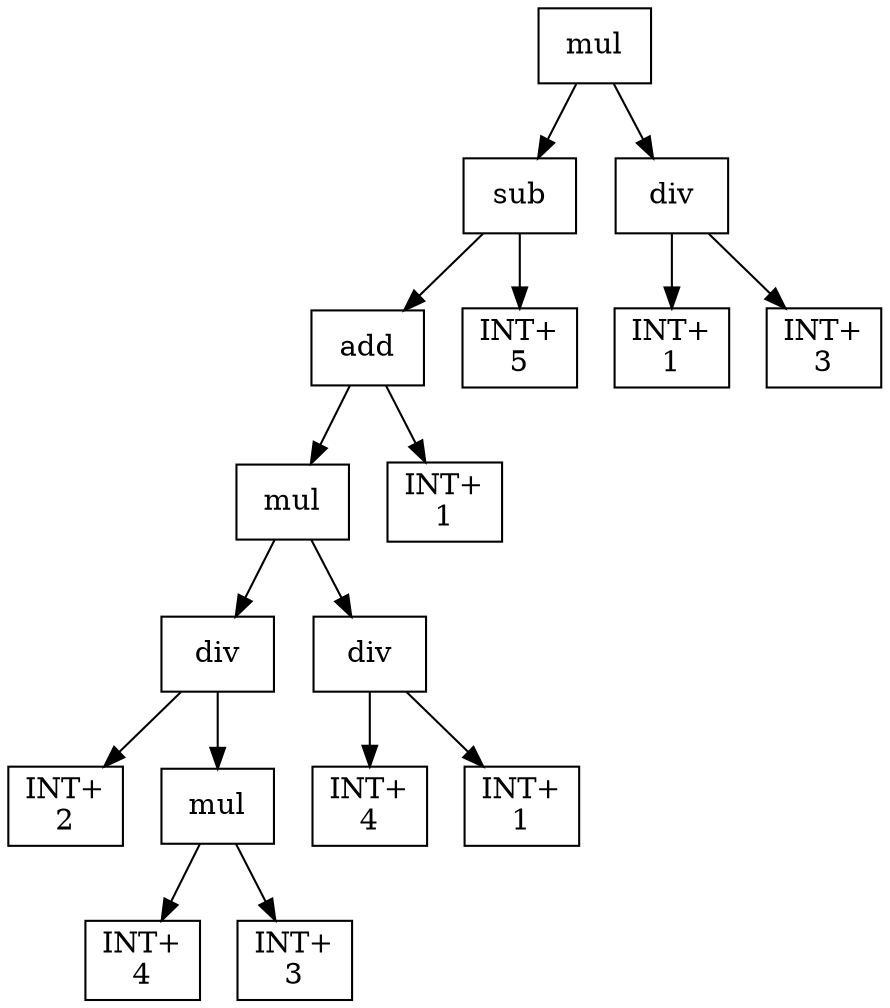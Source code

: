 digraph expr {
  node [shape=box];
  n1 [label="mul"];
  n2 [label="sub"];
  n3 [label="add"];
  n4 [label="mul"];
  n5 [label="div"];
  n6 [label="INT+\n2"];
  n7 [label="mul"];
  n8 [label="INT+\n4"];
  n9 [label="INT+\n3"];
  n7 -> n8;
  n7 -> n9;
  n5 -> n6;
  n5 -> n7;
  n10 [label="div"];
  n11 [label="INT+\n4"];
  n12 [label="INT+\n1"];
  n10 -> n11;
  n10 -> n12;
  n4 -> n5;
  n4 -> n10;
  n13 [label="INT+\n1"];
  n3 -> n4;
  n3 -> n13;
  n14 [label="INT+\n5"];
  n2 -> n3;
  n2 -> n14;
  n15 [label="div"];
  n16 [label="INT+\n1"];
  n17 [label="INT+\n3"];
  n15 -> n16;
  n15 -> n17;
  n1 -> n2;
  n1 -> n15;
}